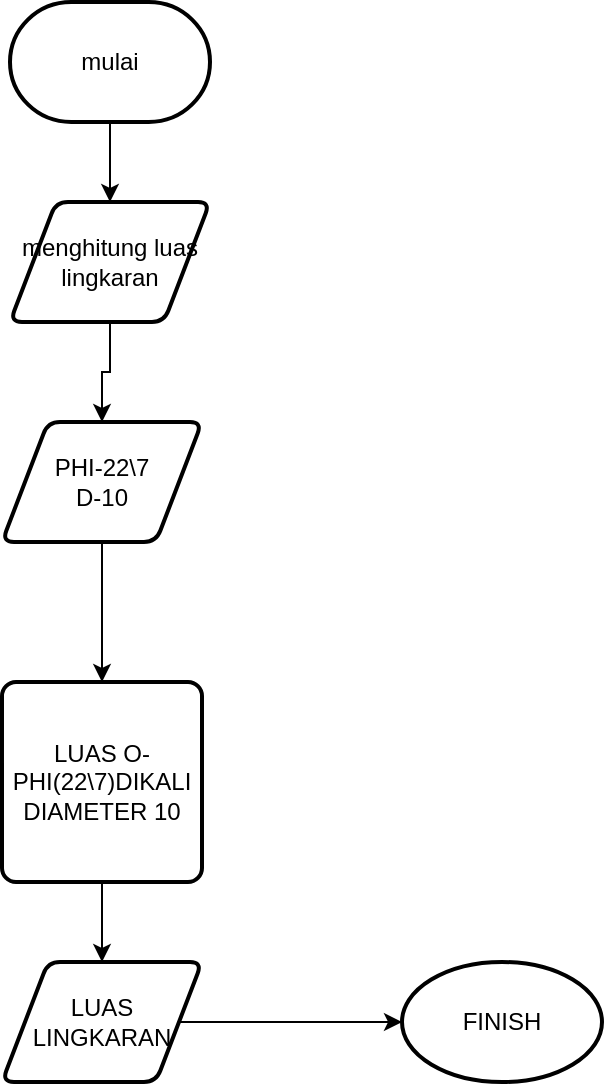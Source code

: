 <mxfile version="22.0.4" type="github">
  <diagram id="C5RBs43oDa-KdzZeNtuy" name="Page-1">
    <mxGraphModel dx="880" dy="470" grid="1" gridSize="10" guides="1" tooltips="1" connect="1" arrows="1" fold="1" page="1" pageScale="1" pageWidth="827" pageHeight="1169" math="0" shadow="0">
      <root>
        <mxCell id="WIyWlLk6GJQsqaUBKTNV-0" />
        <mxCell id="WIyWlLk6GJQsqaUBKTNV-1" parent="WIyWlLk6GJQsqaUBKTNV-0" />
        <mxCell id="PRXGpJEsiHeBL_kfTL_B-6" style="edgeStyle=orthogonalEdgeStyle;rounded=0;orthogonalLoop=1;jettySize=auto;html=1;exitX=0.5;exitY=1;exitDx=0;exitDy=0;exitPerimeter=0;entryX=0.5;entryY=0;entryDx=0;entryDy=0;" edge="1" parent="WIyWlLk6GJQsqaUBKTNV-1" source="PRXGpJEsiHeBL_kfTL_B-0" target="PRXGpJEsiHeBL_kfTL_B-1">
          <mxGeometry relative="1" as="geometry" />
        </mxCell>
        <mxCell id="PRXGpJEsiHeBL_kfTL_B-0" value="mulai" style="strokeWidth=2;html=1;shape=mxgraph.flowchart.terminator;whiteSpace=wrap;" vertex="1" parent="WIyWlLk6GJQsqaUBKTNV-1">
          <mxGeometry x="364" y="40" width="100" height="60" as="geometry" />
        </mxCell>
        <mxCell id="PRXGpJEsiHeBL_kfTL_B-7" style="edgeStyle=orthogonalEdgeStyle;rounded=0;orthogonalLoop=1;jettySize=auto;html=1;exitX=0.5;exitY=1;exitDx=0;exitDy=0;" edge="1" parent="WIyWlLk6GJQsqaUBKTNV-1" source="PRXGpJEsiHeBL_kfTL_B-1" target="PRXGpJEsiHeBL_kfTL_B-2">
          <mxGeometry relative="1" as="geometry" />
        </mxCell>
        <mxCell id="PRXGpJEsiHeBL_kfTL_B-1" value="menghitung luas lingkaran" style="shape=parallelogram;html=1;strokeWidth=2;perimeter=parallelogramPerimeter;whiteSpace=wrap;rounded=1;arcSize=12;size=0.23;" vertex="1" parent="WIyWlLk6GJQsqaUBKTNV-1">
          <mxGeometry x="364" y="140" width="100" height="60" as="geometry" />
        </mxCell>
        <mxCell id="PRXGpJEsiHeBL_kfTL_B-8" style="edgeStyle=orthogonalEdgeStyle;rounded=0;orthogonalLoop=1;jettySize=auto;html=1;exitX=0.5;exitY=1;exitDx=0;exitDy=0;" edge="1" parent="WIyWlLk6GJQsqaUBKTNV-1" source="PRXGpJEsiHeBL_kfTL_B-2" target="PRXGpJEsiHeBL_kfTL_B-3">
          <mxGeometry relative="1" as="geometry" />
        </mxCell>
        <mxCell id="PRXGpJEsiHeBL_kfTL_B-2" value="&lt;div&gt;PHI-22\7&lt;/div&gt;&lt;div&gt;D-10&lt;br&gt;&lt;/div&gt;" style="shape=parallelogram;html=1;strokeWidth=2;perimeter=parallelogramPerimeter;whiteSpace=wrap;rounded=1;arcSize=12;size=0.23;" vertex="1" parent="WIyWlLk6GJQsqaUBKTNV-1">
          <mxGeometry x="360" y="250" width="100" height="60" as="geometry" />
        </mxCell>
        <mxCell id="PRXGpJEsiHeBL_kfTL_B-9" style="edgeStyle=orthogonalEdgeStyle;rounded=0;orthogonalLoop=1;jettySize=auto;html=1;exitX=0.5;exitY=1;exitDx=0;exitDy=0;" edge="1" parent="WIyWlLk6GJQsqaUBKTNV-1" source="PRXGpJEsiHeBL_kfTL_B-3" target="PRXGpJEsiHeBL_kfTL_B-4">
          <mxGeometry relative="1" as="geometry" />
        </mxCell>
        <mxCell id="PRXGpJEsiHeBL_kfTL_B-3" value="LUAS O-PHI(22\7)DIKALI DIAMETER 10" style="rounded=1;whiteSpace=wrap;html=1;absoluteArcSize=1;arcSize=14;strokeWidth=2;" vertex="1" parent="WIyWlLk6GJQsqaUBKTNV-1">
          <mxGeometry x="360" y="380" width="100" height="100" as="geometry" />
        </mxCell>
        <mxCell id="PRXGpJEsiHeBL_kfTL_B-10" style="edgeStyle=orthogonalEdgeStyle;rounded=0;orthogonalLoop=1;jettySize=auto;html=1;exitX=1;exitY=0.5;exitDx=0;exitDy=0;" edge="1" parent="WIyWlLk6GJQsqaUBKTNV-1" source="PRXGpJEsiHeBL_kfTL_B-4" target="PRXGpJEsiHeBL_kfTL_B-5">
          <mxGeometry relative="1" as="geometry" />
        </mxCell>
        <mxCell id="PRXGpJEsiHeBL_kfTL_B-4" value="LUAS LINGKARAN" style="shape=parallelogram;html=1;strokeWidth=2;perimeter=parallelogramPerimeter;whiteSpace=wrap;rounded=1;arcSize=12;size=0.23;" vertex="1" parent="WIyWlLk6GJQsqaUBKTNV-1">
          <mxGeometry x="360" y="520" width="100" height="60" as="geometry" />
        </mxCell>
        <mxCell id="PRXGpJEsiHeBL_kfTL_B-5" value="FINISH" style="strokeWidth=2;html=1;shape=mxgraph.flowchart.start_1;whiteSpace=wrap;" vertex="1" parent="WIyWlLk6GJQsqaUBKTNV-1">
          <mxGeometry x="560" y="520" width="100" height="60" as="geometry" />
        </mxCell>
      </root>
    </mxGraphModel>
  </diagram>
</mxfile>
